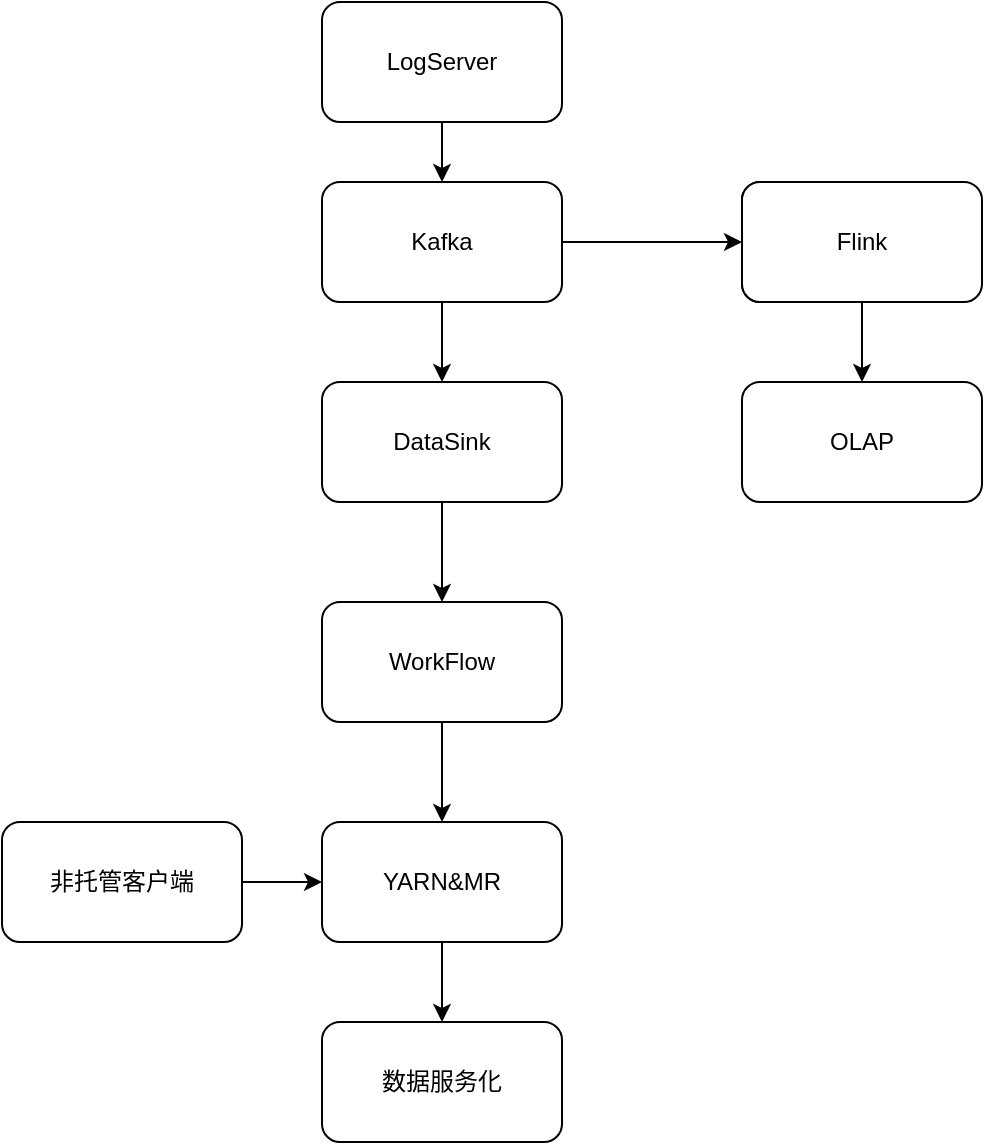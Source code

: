 <mxfile version="12.4.3" type="github" pages="1"><diagram id="t518nB5qxmmbCZbWvFrR" name="Page-1"><mxGraphModel dx="1106" dy="647" grid="1" gridSize="10" guides="1" tooltips="1" connect="1" arrows="1" fold="1" page="1" pageScale="1" pageWidth="827" pageHeight="1169" math="0" shadow="0"><root><mxCell id="0"/><mxCell id="1" parent="0"/><mxCell id="GeupORyRVHb_AIxIrSWW-10" value="" style="edgeStyle=orthogonalEdgeStyle;rounded=0;orthogonalLoop=1;jettySize=auto;html=1;" edge="1" parent="1" source="GeupORyRVHb_AIxIrSWW-1" target="GeupORyRVHb_AIxIrSWW-2"><mxGeometry relative="1" as="geometry"/></mxCell><mxCell id="GeupORyRVHb_AIxIrSWW-1" value="LogServer" style="rounded=1;whiteSpace=wrap;html=1;" vertex="1" parent="1"><mxGeometry x="240" y="80" width="120" height="60" as="geometry"/></mxCell><mxCell id="GeupORyRVHb_AIxIrSWW-11" value="" style="edgeStyle=orthogonalEdgeStyle;rounded=0;orthogonalLoop=1;jettySize=auto;html=1;" edge="1" parent="1" source="GeupORyRVHb_AIxIrSWW-2" target="GeupORyRVHb_AIxIrSWW-7"><mxGeometry relative="1" as="geometry"/></mxCell><mxCell id="GeupORyRVHb_AIxIrSWW-16" value="" style="edgeStyle=orthogonalEdgeStyle;rounded=0;orthogonalLoop=1;jettySize=auto;html=1;" edge="1" parent="1" source="GeupORyRVHb_AIxIrSWW-2" target="GeupORyRVHb_AIxIrSWW-15"><mxGeometry relative="1" as="geometry"/></mxCell><mxCell id="GeupORyRVHb_AIxIrSWW-2" value="Kafka" style="rounded=1;whiteSpace=wrap;html=1;" vertex="1" parent="1"><mxGeometry x="240" y="170" width="120" height="60" as="geometry"/></mxCell><mxCell id="GeupORyRVHb_AIxIrSWW-15" value="Kafka" style="rounded=1;whiteSpace=wrap;html=1;" vertex="1" parent="1"><mxGeometry x="450" y="170" width="110" height="60" as="geometry"/></mxCell><mxCell id="GeupORyRVHb_AIxIrSWW-18" value="" style="edgeStyle=orthogonalEdgeStyle;rounded=0;orthogonalLoop=1;jettySize=auto;html=1;" edge="1" parent="1" source="GeupORyRVHb_AIxIrSWW-3" target="GeupORyRVHb_AIxIrSWW-5"><mxGeometry relative="1" as="geometry"/></mxCell><mxCell id="GeupORyRVHb_AIxIrSWW-3" value="非托管客户端" style="rounded=1;whiteSpace=wrap;html=1;" vertex="1" parent="1"><mxGeometry x="80" y="490" width="120" height="60" as="geometry"/></mxCell><mxCell id="GeupORyRVHb_AIxIrSWW-13" value="" style="edgeStyle=orthogonalEdgeStyle;rounded=0;orthogonalLoop=1;jettySize=auto;html=1;" edge="1" parent="1" source="GeupORyRVHb_AIxIrSWW-4" target="GeupORyRVHb_AIxIrSWW-5"><mxGeometry relative="1" as="geometry"/></mxCell><mxCell id="GeupORyRVHb_AIxIrSWW-4" value="WorkFlow" style="rounded=1;whiteSpace=wrap;html=1;" vertex="1" parent="1"><mxGeometry x="240" y="380" width="120" height="60" as="geometry"/></mxCell><mxCell id="GeupORyRVHb_AIxIrSWW-14" value="" style="edgeStyle=orthogonalEdgeStyle;rounded=0;orthogonalLoop=1;jettySize=auto;html=1;" edge="1" parent="1" source="GeupORyRVHb_AIxIrSWW-5" target="GeupORyRVHb_AIxIrSWW-6"><mxGeometry relative="1" as="geometry"/></mxCell><mxCell id="GeupORyRVHb_AIxIrSWW-5" value="YARN&amp;amp;MR" style="rounded=1;whiteSpace=wrap;html=1;" vertex="1" parent="1"><mxGeometry x="240" y="490" width="120" height="60" as="geometry"/></mxCell><mxCell id="GeupORyRVHb_AIxIrSWW-6" value="数据服务化" style="rounded=1;whiteSpace=wrap;html=1;" vertex="1" parent="1"><mxGeometry x="240" y="590" width="120" height="60" as="geometry"/></mxCell><mxCell id="GeupORyRVHb_AIxIrSWW-12" value="" style="edgeStyle=orthogonalEdgeStyle;rounded=0;orthogonalLoop=1;jettySize=auto;html=1;" edge="1" parent="1" source="GeupORyRVHb_AIxIrSWW-7" target="GeupORyRVHb_AIxIrSWW-4"><mxGeometry relative="1" as="geometry"/></mxCell><mxCell id="GeupORyRVHb_AIxIrSWW-7" value="DataSink" style="rounded=1;whiteSpace=wrap;html=1;" vertex="1" parent="1"><mxGeometry x="240" y="270" width="120" height="60" as="geometry"/></mxCell><mxCell id="GeupORyRVHb_AIxIrSWW-17" value="" style="edgeStyle=orthogonalEdgeStyle;rounded=0;orthogonalLoop=1;jettySize=auto;html=1;" edge="1" parent="1" source="GeupORyRVHb_AIxIrSWW-8" target="GeupORyRVHb_AIxIrSWW-9"><mxGeometry relative="1" as="geometry"/></mxCell><mxCell id="GeupORyRVHb_AIxIrSWW-8" value="Flink" style="rounded=1;whiteSpace=wrap;html=1;" vertex="1" parent="1"><mxGeometry x="450" y="170" width="120" height="60" as="geometry"/></mxCell><mxCell id="GeupORyRVHb_AIxIrSWW-9" value="OLAP" style="rounded=1;whiteSpace=wrap;html=1;" vertex="1" parent="1"><mxGeometry x="450" y="270" width="120" height="60" as="geometry"/></mxCell></root></mxGraphModel></diagram></mxfile>